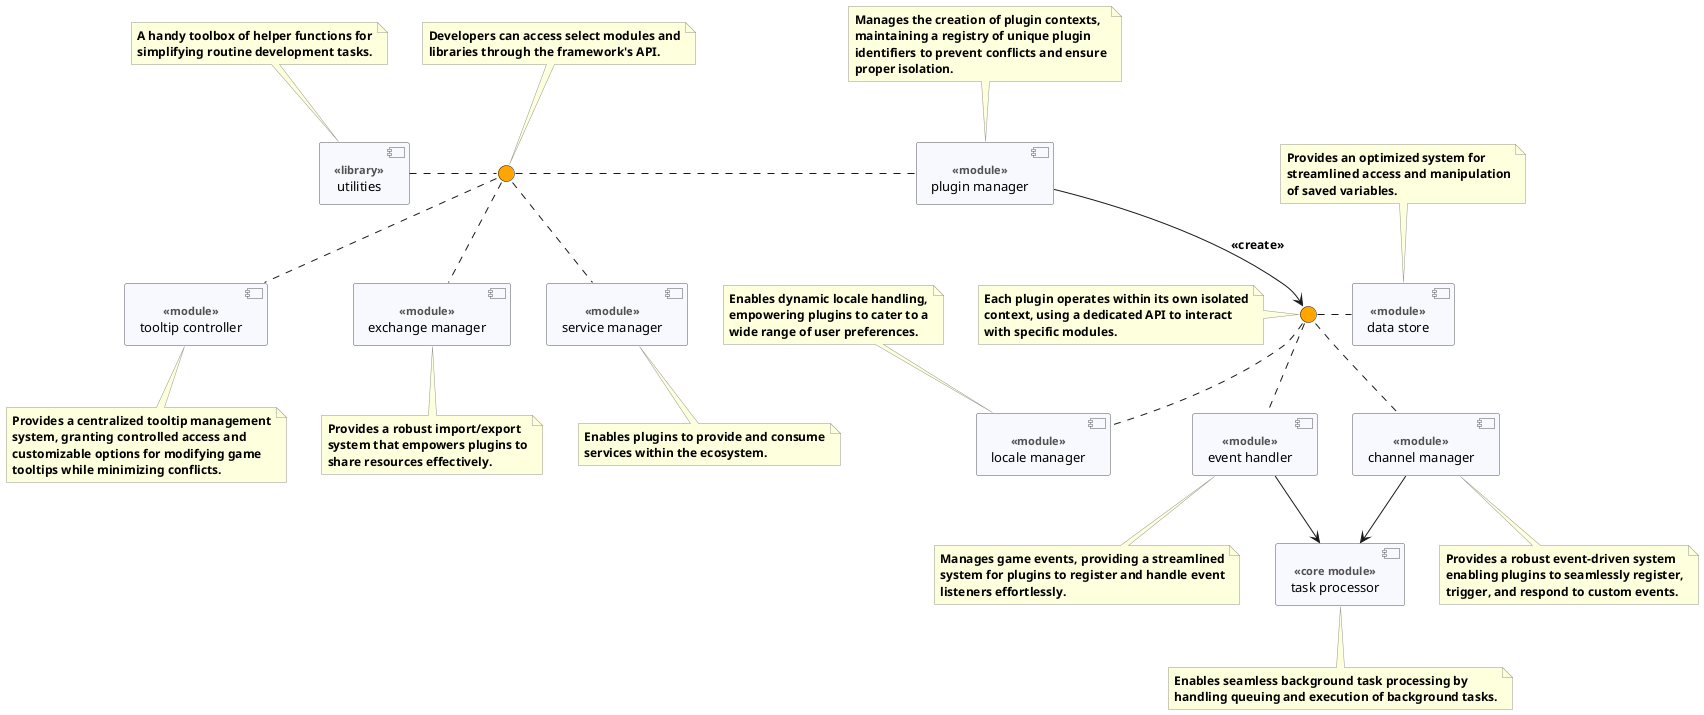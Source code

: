 @startuml Cogspinner

skinparam ComponentBackgroundColor GhostWhite
skinparam ComponentBorderColor #565656
skinparam ComponentFontStyle normal
skinparam ComponentFontSize 13pt
skinparam ComponentStereotypeFontSize 11pt
skinparam ComponentStereotypeFontStyle bold
skinparam ComponentStereotypeFontColor #515151
skinparam InterfaceBackgroundColor Orange
skinparam NoteFontStyle bold
skinparam NoteFontSize 12pt
skinparam NoteFontColor black
skinparam NoteBackgroundColor #FEFFDD
skinparam NoteBorderColor #96968D
skinparam ArrowFontSize 12pt
skinparam ArrowFontStyle bold

[channel manager] as channel <<module>>
[data store] as data <<module>>
[event handler] as event <<module>>
[exchange manager] as exchange <<module>>
[locale manager] as locale <<module>>
[plugin manager] as plugin <<module>>
[service manager] as service <<module>>
[task processor] as task <<core module>>
[tooltip controller] as tooltip <<module>>
[utilities] <<library>>

() " " as API
() " " as pluginAPI

' NOTES:

note as API_note
Developers can access select modules and
libraries through the framework's API.
end note

note as pluginAPI_note
Each plugin operates within its own isolated
context, using a dedicated API to interact
with specific modules.
end note

note as utilities_note
A handy toolbox of helper functions for
simplifying routine development tasks.
end note

note as plugin_note
Manages the creation of plugin contexts,
maintaining a registry of unique plugin
identifiers to prevent conflicts and ensure
proper isolation.
end note

note as exchange_note
Provides a robust import/export
system that empowers plugins to
share resources effectively.
end note

note as data_note
Provides an optimized system for
streamlined access and manipulation
of saved variables.
end note

note as locale_note
Enables dynamic locale handling,
empowering plugins to cater to a
wide range of user preferences.
end note

note as channel_note
Provides a robust event-driven system
enabling plugins to seamlessly register,
trigger, and respond to custom events.
end note

note as task_note
Enables seamless background task processing by
handling queuing and execution of background tasks.
end note

note as event_note
Manages game events, providing a streamlined
system for plugins to register and handle event
listeners effortlessly.
end note

note as service_note
Enables plugins to provide and consume
services within the ecosystem.
end note

note as tooltip_note
Provides a centralized tooltip management
system, granting controlled access and
customizable options for modifying game
tooltips while minimizing conflicts.
end note

' note bindings:

API .up. API_note
channel .. channel_note
data .up. data_note
event .. event_note
exchange .. exchange_note
locale .up. locale_note
pluginAPI .left. pluginAPI_note
plugin .up. plugin_note
service .. service_note
task .. task_note
tooltip .. tooltip_note
utilities .up. utilities_note

' END NOTES.

' module relationships
channel --> task
event --> task

' ' API relationships
API .. exchange
API . plugin
API .. service
API .. tooltip
API .left. utilities
plugin --> pluginAPI : <<create>>

' plugin API relationships
pluginAPI .. channel
pluginAPI .right. data
pluginAPI .. event
pluginAPI .. locale
@enduml